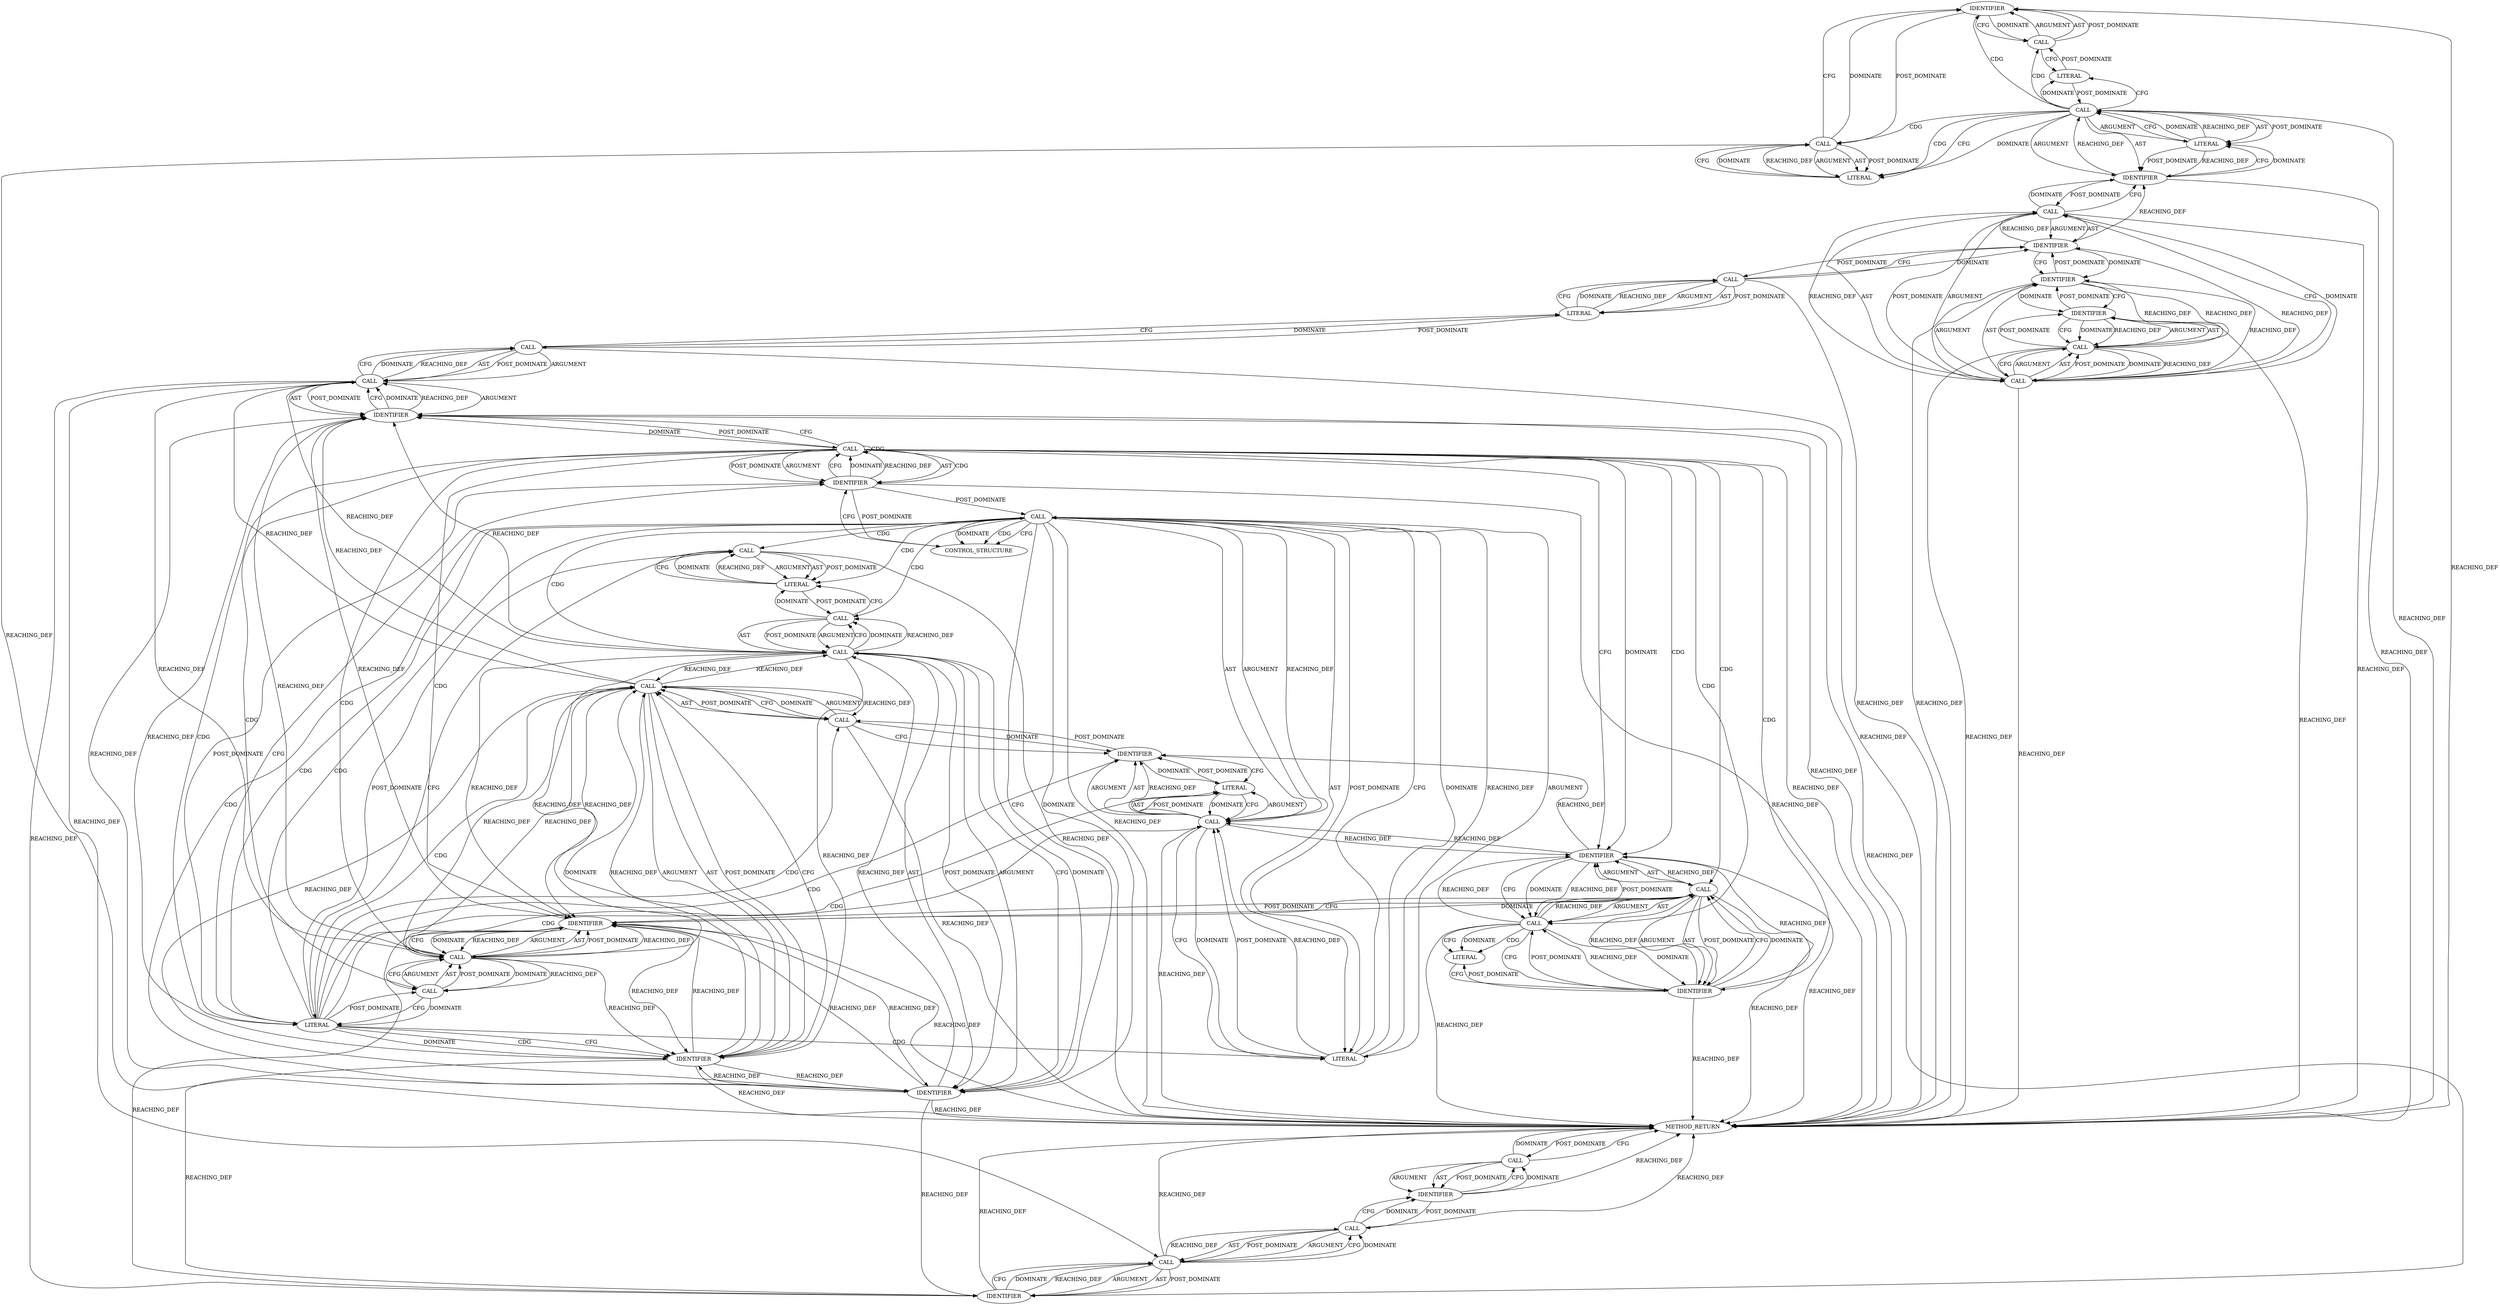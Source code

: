 digraph {
  68719476761[label=IDENTIFIER ARGUMENT_INDEX="1" CODE="EXIT_FAILURE" COLUMN_NUMBER="14" LINE_NUMBER="60" NAME="EXIT_FAILURE" ORDER="1" TYPE_FULL_NAME="ANY"]
  90194313223[label=LITERAL ARGUMENT_INDEX="1" CODE="1024" COLUMN_NUMBER="26" LINE_NUMBER="37" ORDER="1" TYPE_FULL_NAME="int"]
  68719476760[label=IDENTIFIER ARGUMENT_INDEX="1" CODE="res" COLUMN_NUMBER="9" LINE_NUMBER="57" NAME="res" ORDER="1" TYPE_FULL_NAME="int"]
  68719476749[label=IDENTIFIER ARGUMENT_INDEX="1" CODE="time_to_exit" COLUMN_NUMBER="13" LINE_NUMBER="35" NAME="time_to_exit" ORDER="1" TYPE_FULL_NAME="int"]
  30064771096[label=CALL ARGUMENT_INDEX="1" CODE="&work_mutex" COLUMN_NUMBER="32" DISPATCH_TYPE="STATIC_DISPATCH" LINE_NUMBER="41" METHOD_FULL_NAME="<operator>.addressOf" NAME="<operator>.addressOf" ORDER="1" SIGNATURE="" TYPE_FULL_NAME="ANY"]
  47244640262[label=CONTROL_STRUCTURE ARGUMENT_INDEX="-1" CODE="break;" COLUMN_NUMBER="17" CONTROL_STRUCTURE_TYPE="BREAK" LINE_NUMBER="49" ORDER="1" PARSER_TYPE_NAME="CASTBreakStatement"]
  68719476756[label=IDENTIFIER ARGUMENT_INDEX="1" CODE="work_mutex" COLUMN_NUMBER="27" LINE_NUMBER="54" NAME="work_mutex" ORDER="1" TYPE_FULL_NAME="pthread_mutex_t"]
  30064771101[label=CALL ARGUMENT_INDEX="-1" CODE="sleep(1)" COLUMN_NUMBER="17" DISPATCH_TYPE="STATIC_DISPATCH" LINE_NUMBER="45" METHOD_FULL_NAME="sleep" NAME="sleep" ORDER="2" SIGNATURE="" TYPE_FULL_NAME="ANY"]
  68719476759[label=IDENTIFIER ARGUMENT_INDEX="1" CODE="thread_result" COLUMN_NUMBER="35" LINE_NUMBER="56" NAME="thread_result" ORDER="1" TYPE_FULL_NAME="void*"]
  68719476758[label=IDENTIFIER ARGUMENT_INDEX="1" CODE="a_thread" COLUMN_NUMBER="24" LINE_NUMBER="56" NAME="a_thread" ORDER="1" TYPE_FULL_NAME="pthread_t"]
  30064771097[label=CALL ARGUMENT_INDEX="-1"]
  30064771103[label=CALL ARGUMENT_INDEX="1" CODE="&work_mutex" COLUMN_NUMBER="26" DISPATCH_TYPE="STATIC_DISPATCH" LINE_NUMBER="54" METHOD_FULL_NAME="<operator>.addressOf" NAME="<operator>.addressOf" ORDER="1" SIGNATURE="" TYPE_FULL_NAME="ANY"]
  90194313230[label=LITERAL ARGUMENT_INDEX="1" CODE="" COLUMN_NUMBER="16" LINE_NUMBER="59" ORDER="1" TYPE_FULL_NAME="char*"]
  30064771091[label=CALL ARGUMENT_INDEX="-1" CODE="fgets(work_area, WORK_SIZE, stdin)" COLUMN_NUMBER="9" DISPATCH_TYPE="STATIC_DISPATCH" LINE_NUMBER="37" METHOD_FULL_NAME="fgets" NAME="fgets" ORDER="1" SIGNATURE="" TYPE_FULL_NAME="ANY"]
  30064771106[label=CALL ARGUMENT_INDEX="2" CODE="pthread_join(a_thread, &thread_result)" COLUMN_NUMBER="11" DISPATCH_TYPE="STATIC_DISPATCH" LINE_NUMBER="56" METHOD_FULL_NAME="pthread_join" NAME="pthread_join" ORDER="2" SIGNATURE="" TYPE_FULL_NAME="ANY"]
  30064771114[label=CALL ARGUMENT_INDEX="-1" CODE="exit(EXIT_SUCCESS)" COLUMN_NUMBER="5" DISPATCH_TYPE="STATIC_DISPATCH" LINE_NUMBER="65" METHOD_FULL_NAME="exit" NAME="exit" ORDER="17" SIGNATURE="" TYPE_FULL_NAME="ANY"]
  30064771102[label=CALL ARGUMENT_INDEX="-1" CODE="pthread_mutex_unlock(&work_mutex)" COLUMN_NUMBER="5" DISPATCH_TYPE="STATIC_DISPATCH" LINE_NUMBER="54" METHOD_FULL_NAME="pthread_mutex_unlock" NAME="pthread_mutex_unlock" ORDER="11" SIGNATURE="" TYPE_FULL_NAME="ANY"]
  68719476752[label=IDENTIFIER ARGUMENT_INDEX="1" CODE="work_mutex" COLUMN_NUMBER="31" LINE_NUMBER="38" NAME="work_mutex" ORDER="1" TYPE_FULL_NAME="pthread_mutex_t"]
  30064771093[label=CALL ARGUMENT_INDEX="-1" CODE="pthread_mutex_unlock(&work_mutex)" COLUMN_NUMBER="9" DISPATCH_TYPE="STATIC_DISPATCH" LINE_NUMBER="38" METHOD_FULL_NAME="pthread_mutex_unlock" NAME="pthread_mutex_unlock" ORDER="2" SIGNATURE="" TYPE_FULL_NAME="ANY"]
  30064771113[label=CALL ARGUMENT_INDEX="1" CODE="&work_mutex" COLUMN_NUMBER="27" DISPATCH_TYPE="STATIC_DISPATCH" LINE_NUMBER="64" METHOD_FULL_NAME="<operator>.addressOf" NAME="<operator>.addressOf" ORDER="1" SIGNATURE="" TYPE_FULL_NAME="ANY"]
  30064771109[label=CALL ARGUMENT_INDEX="-1" CODE="perror(" COLUMN_NUMBER="9" DISPATCH_TYPE="STATIC_DISPATCH" LINE_NUMBER="59" METHOD_FULL_NAME="perror" NAME="perror" ORDER="1" SIGNATURE="" TYPE_FULL_NAME="ANY"]
  68719476762[label=IDENTIFIER ARGUMENT_INDEX="1" CODE="work_mutex" COLUMN_NUMBER="28" LINE_NUMBER="64" NAME="work_mutex" ORDER="1" TYPE_FULL_NAME="pthread_mutex_t"]
  68719476755[label=IDENTIFIER ARGUMENT_INDEX="1" CODE="work_mutex" COLUMN_NUMBER="39" LINE_NUMBER="44" NAME="work_mutex" ORDER="1" TYPE_FULL_NAME="pthread_mutex_t"]
  30064771098[label=CALL ARGUMENT_INDEX="1"]
  68719476763[label=IDENTIFIER ARGUMENT_INDEX="1" CODE="EXIT_SUCCESS" COLUMN_NUMBER="10" LINE_NUMBER="65" NAME="EXIT_SUCCESS" ORDER="1" TYPE_FULL_NAME="ANY"]
  30064771110[label=CALL ARGUMENT_INDEX="-1" CODE="exit(EXIT_FAILURE)" COLUMN_NUMBER="9" DISPATCH_TYPE="STATIC_DISPATCH" LINE_NUMBER="60" METHOD_FULL_NAME="exit" NAME="exit" ORDER="2" SIGNATURE="" TYPE_FULL_NAME="ANY"]
  30064771107[label=CALL ARGUMENT_INDEX="2" CODE="&thread_result" COLUMN_NUMBER="34" DISPATCH_TYPE="STATIC_DISPATCH" LINE_NUMBER="56" METHOD_FULL_NAME="<operator>.addressOf" NAME="<operator>.addressOf" ORDER="2" SIGNATURE="" TYPE_FULL_NAME="ANY"]
  128849018880[label=METHOD_RETURN CODE="RET" COLUMN_NUMBER="1" EVALUATION_STRATEGY="BY_VALUE" LINE_NUMBER="14" ORDER="2" TYPE_FULL_NAME="int"]
  68719476750[label=IDENTIFIER ARGUMENT_INDEX="1" CODE="work_area" COLUMN_NUMBER="15" LINE_NUMBER="37" NAME="work_area" ORDER="1"]
  68719476751[label=IDENTIFIER ARGUMENT_INDEX="3" CODE="stdin" COLUMN_NUMBER="37" LINE_NUMBER="37" NAME="stdin" ORDER="3" TYPE_FULL_NAME="ANY"]
  90194313227[label=LITERAL ARGUMENT_INDEX="1" CODE="1" COLUMN_NUMBER="23" LINE_NUMBER="45" ORDER="1" TYPE_FULL_NAME="int"]
  90194313224[label=LITERAL ARGUMENT_INDEX="-1" CODE="1" COLUMN_NUMBER="16" LINE_NUMBER="39" ORDER="1" TYPE_FULL_NAME="int"]
  68719476754[label=IDENTIFIER ARGUMENT_INDEX="1" CODE="work_area" COLUMN_NUMBER="17" LINE_NUMBER="42" NAME="work_area" ORDER="1"]
  90194313231[label=LITERAL ARGUMENT_INDEX="1" CODE="" COLUMN_NUMBER="12" LINE_NUMBER="63" ORDER="1" TYPE_FULL_NAME="char*"]
  30064771092[label=CALL ARGUMENT_INDEX="2" CODE="WORK_SIZE" COLUMN_NUMBER="26" DISPATCH_TYPE="INLINED" LINE_NUMBER="37" METHOD_FULL_NAME="mutexex.c:10:10:WORK_SIZE:0" NAME="WORK_SIZE" ORDER="2" SIGNATURE="" TYPE_FULL_NAME="int"]
  30064771094[label=CALL ARGUMENT_INDEX="1" CODE="&work_mutex" COLUMN_NUMBER="30" DISPATCH_TYPE="STATIC_DISPATCH" LINE_NUMBER="38" METHOD_FULL_NAME="<operator>.addressOf" NAME="<operator>.addressOf" ORDER="1" SIGNATURE="" TYPE_FULL_NAME="ANY"]
  30064771104[label=CALL ARGUMENT_INDEX="-1" CODE="printf(" COLUMN_NUMBER="5" DISPATCH_TYPE="STATIC_DISPATCH" LINE_NUMBER="55" METHOD_FULL_NAME="printf" NAME="printf" ORDER="12" SIGNATURE="" TYPE_FULL_NAME="ANY"]
  30064771105[label=CALL ARGUMENT_INDEX="-1" CODE="res = pthread_join(a_thread, &thread_result)" COLUMN_NUMBER="5" DISPATCH_TYPE="STATIC_DISPATCH" LINE_NUMBER="56" METHOD_FULL_NAME="<operator>.assignment" NAME="<operator>.assignment" ORDER="13" SIGNATURE="" TYPE_FULL_NAME="ANY"]
  90194313229[label=LITERAL ARGUMENT_INDEX="2" CODE="0" COLUMN_NUMBER="16" LINE_NUMBER="57" ORDER="2" TYPE_FULL_NAME="int"]
  68719476753[label=IDENTIFIER ARGUMENT_INDEX="1" CODE="work_mutex" COLUMN_NUMBER="33" LINE_NUMBER="41" NAME="work_mutex" ORDER="1" TYPE_FULL_NAME="pthread_mutex_t"]
  90194313226[label=LITERAL ARGUMENT_INDEX="2" CODE="'\0'" COLUMN_NUMBER="33" LINE_NUMBER="42" ORDER="2" TYPE_FULL_NAME="char"]
  30064771095[label=CALL ARGUMENT_INDEX="-1" CODE="pthread_mutex_lock(&work_mutex)" COLUMN_NUMBER="13" DISPATCH_TYPE="STATIC_DISPATCH" LINE_NUMBER="41" METHOD_FULL_NAME="pthread_mutex_lock" NAME="pthread_mutex_lock" ORDER="1" SIGNATURE="" TYPE_FULL_NAME="ANY"]
  30064771112[label=CALL ARGUMENT_INDEX="-1" CODE="pthread_mutex_destroy(&work_mutex)" COLUMN_NUMBER="5" DISPATCH_TYPE="STATIC_DISPATCH" LINE_NUMBER="64" METHOD_FULL_NAME="pthread_mutex_destroy" NAME="pthread_mutex_destroy" ORDER="16" SIGNATURE="" TYPE_FULL_NAME="ANY"]
  30064771090[label=CALL ARGUMENT_INDEX="-1" CODE="!time_to_exit" COLUMN_NUMBER="12" DISPATCH_TYPE="STATIC_DISPATCH" LINE_NUMBER="35" METHOD_FULL_NAME="<operator>.logicalNot" NAME="<operator>.logicalNot" ORDER="1" SIGNATURE="" TYPE_FULL_NAME="ANY"]
  30064771108[label=CALL ARGUMENT_INDEX="-1" CODE="res != 0" COLUMN_NUMBER="9" DISPATCH_TYPE="STATIC_DISPATCH" LINE_NUMBER="57" METHOD_FULL_NAME="<operator>.notEquals" NAME="<operator>.notEquals" ORDER="1" SIGNATURE="" TYPE_FULL_NAME="ANY"]
  30064771100[label=CALL ARGUMENT_INDEX="1" CODE="&work_mutex" COLUMN_NUMBER="38" DISPATCH_TYPE="STATIC_DISPATCH" LINE_NUMBER="44" METHOD_FULL_NAME="<operator>.addressOf" NAME="<operator>.addressOf" ORDER="1" SIGNATURE="" TYPE_FULL_NAME="ANY"]
  30064771099[label=CALL ARGUMENT_INDEX="-1" CODE="pthread_mutex_unlock(&work_mutex)" COLUMN_NUMBER="17" DISPATCH_TYPE="STATIC_DISPATCH" LINE_NUMBER="44" METHOD_FULL_NAME="pthread_mutex_unlock" NAME="pthread_mutex_unlock" ORDER="1" SIGNATURE="" TYPE_FULL_NAME="ANY"]
  68719476757[label=IDENTIFIER ARGUMENT_INDEX="1" CODE="res" COLUMN_NUMBER="5" LINE_NUMBER="56" NAME="res" ORDER="1" TYPE_FULL_NAME="int"]
  90194313225[label=LITERAL ARGUMENT_INDEX="2" CODE="0" COLUMN_NUMBER="27" LINE_NUMBER="42" ORDER="2" TYPE_FULL_NAME="int"]
  90194313228[label=LITERAL ARGUMENT_INDEX="1" CODE="" COLUMN_NUMBER="12" LINE_NUMBER="55" ORDER="1" TYPE_FULL_NAME="char*"]
  30064771090 -> 68719476749 [label=ARGUMENT]
  30064771090 -> 68719476749 [label=AST]
  30064771090 -> 30064771090 [label=CDG]
  30064771090 -> 30064771092 [label=CDG]
  30064771090 -> 30064771091 [label=CDG]
  30064771090 -> 30064771094 [label=CDG]
  30064771090 -> 30064771093 [label=CDG]
  30064771090 -> 90194313224 [label=CDG]
  30064771090 -> 68719476749 [label=CDG]
  30064771090 -> 68719476751 [label=CDG]
  30064771090 -> 68719476750 [label=CDG]
  30064771090 -> 68719476752 [label=CDG]
  30064771090 -> 68719476750 [label=CFG]
  30064771090 -> 68719476756 [label=CFG]
  30064771090 -> 68719476750 [label=DOMINATE]
  30064771090 -> 68719476756 [label=DOMINATE]
  30064771090 -> 68719476749 [label=POST_DOMINATE]
  30064771090 -> 128849018880 [label=REACHING_DEF]
  30064771091 -> 68719476750 [label=ARGUMENT]
  30064771091 -> 30064771092 [label=ARGUMENT]
  30064771091 -> 68719476751 [label=ARGUMENT]
  30064771091 -> 68719476750 [label=AST]
  30064771091 -> 30064771092 [label=AST]
  30064771091 -> 68719476751 [label=AST]
  30064771091 -> 68719476752 [label=CFG]
  30064771091 -> 68719476752 [label=DOMINATE]
  30064771091 -> 68719476751 [label=POST_DOMINATE]
  30064771091 -> 128849018880 [label=REACHING_DEF]
  30064771092 -> 90194313223 [label=CDG]
  30064771092 -> 90194313223 [label=CFG]
  30064771092 -> 68719476751 [label=CFG]
  30064771092 -> 68719476751 [label=DOMINATE]
  30064771092 -> 90194313223 [label=DOMINATE]
  30064771092 -> 68719476750 [label=POST_DOMINATE]
  30064771092 -> 68719476750 [label=REACHING_DEF]
  30064771092 -> 30064771091 [label=REACHING_DEF]
  30064771092 -> 128849018880 [label=REACHING_DEF]
  30064771093 -> 30064771094 [label=ARGUMENT]
  30064771093 -> 30064771094 [label=AST]
  30064771093 -> 90194313224 [label=CFG]
  30064771093 -> 90194313224 [label=DOMINATE]
  30064771093 -> 30064771094 [label=POST_DOMINATE]
  30064771094 -> 68719476752 [label=ARGUMENT]
  30064771094 -> 68719476752 [label=AST]
  30064771094 -> 30064771093 [label=CFG]
  30064771094 -> 30064771093 [label=DOMINATE]
  30064771094 -> 68719476752 [label=POST_DOMINATE]
  30064771094 -> 68719476753 [label=REACHING_DEF]
  30064771094 -> 30064771103 [label=REACHING_DEF]
  30064771094 -> 30064771096 [label=REACHING_DEF]
  30064771094 -> 30064771093 [label=REACHING_DEF]
  30064771094 -> 68719476752 [label=REACHING_DEF]
  30064771094 -> 68719476756 [label=REACHING_DEF]
  30064771095 -> 30064771096 [label=ARGUMENT]
  30064771095 -> 30064771096 [label=AST]
  30064771095 -> 68719476754 [label=CFG]
  30064771095 -> 68719476754 [label=DOMINATE]
  30064771095 -> 30064771096 [label=POST_DOMINATE]
  30064771095 -> 128849018880 [label=REACHING_DEF]
  30064771096 -> 68719476753 [label=ARGUMENT]
  30064771096 -> 68719476753 [label=AST]
  30064771096 -> 30064771095 [label=CFG]
  30064771096 -> 30064771095 [label=DOMINATE]
  30064771096 -> 68719476753 [label=POST_DOMINATE]
  30064771096 -> 30064771103 [label=REACHING_DEF]
  30064771096 -> 30064771095 [label=REACHING_DEF]
  30064771096 -> 68719476755 [label=REACHING_DEF]
  30064771096 -> 30064771100 [label=REACHING_DEF]
  30064771096 -> 30064771094 [label=REACHING_DEF]
  30064771096 -> 68719476752 [label=REACHING_DEF]
  30064771096 -> 68719476756 [label=REACHING_DEF]
  30064771097 -> 30064771098 [label=ARGUMENT]
  30064771097 -> 90194313226 [label=ARGUMENT]
  30064771097 -> 30064771098 [label=AST]
  30064771097 -> 90194313226 [label=AST]
  30064771097 -> 90194313227 [label=CDG]
  30064771097 -> 47244640262 [label=CDG]
  30064771097 -> 90194313224 [label=CDG]
  30064771097 -> 30064771100 [label=CDG]
  30064771097 -> 30064771099 [label=CDG]
  30064771097 -> 30064771101 [label=CDG]
  30064771097 -> 68719476755 [label=CDG]
  30064771097 -> 68719476755 [label=CFG]
  30064771097 -> 47244640262 [label=CFG]
  30064771097 -> 68719476755 [label=DOMINATE]
  30064771097 -> 47244640262 [label=DOMINATE]
  30064771097 -> 90194313226 [label=POST_DOMINATE]
  30064771097 -> 128849018880 [label=REACHING_DEF]
  30064771098 -> 68719476754 [label=ARGUMENT]
  30064771098 -> 90194313225 [label=ARGUMENT]
  30064771098 -> 68719476754 [label=AST]
  30064771098 -> 90194313225 [label=AST]
  30064771098 -> 90194313226 [label=CFG]
  30064771098 -> 90194313226 [label=DOMINATE]
  30064771098 -> 90194313225 [label=POST_DOMINATE]
  30064771098 -> 68719476754 [label=REACHING_DEF]
  30064771098 -> 68719476750 [label=REACHING_DEF]
  30064771098 -> 30064771097 [label=REACHING_DEF]
  30064771098 -> 128849018880 [label=REACHING_DEF]
  30064771099 -> 30064771100 [label=ARGUMENT]
  30064771099 -> 30064771100 [label=AST]
  30064771099 -> 90194313227 [label=CFG]
  30064771099 -> 90194313227 [label=DOMINATE]
  30064771099 -> 30064771100 [label=POST_DOMINATE]
  30064771100 -> 68719476755 [label=ARGUMENT]
  30064771100 -> 68719476755 [label=AST]
  30064771100 -> 30064771099 [label=CFG]
  30064771100 -> 30064771099 [label=DOMINATE]
  30064771100 -> 68719476755 [label=POST_DOMINATE]
  30064771100 -> 68719476753 [label=REACHING_DEF]
  30064771100 -> 30064771103 [label=REACHING_DEF]
  30064771100 -> 30064771096 [label=REACHING_DEF]
  30064771100 -> 30064771099 [label=REACHING_DEF]
  30064771100 -> 30064771094 [label=REACHING_DEF]
  30064771100 -> 68719476752 [label=REACHING_DEF]
  30064771100 -> 68719476756 [label=REACHING_DEF]
  30064771101 -> 90194313227 [label=ARGUMENT]
  30064771101 -> 90194313227 [label=AST]
  30064771101 -> 90194313224 [label=CFG]
  30064771101 -> 90194313227 [label=POST_DOMINATE]
  30064771101 -> 128849018880 [label=REACHING_DEF]
  30064771102 -> 30064771103 [label=ARGUMENT]
  30064771102 -> 30064771103 [label=AST]
  30064771102 -> 90194313228 [label=CFG]
  30064771102 -> 90194313228 [label=DOMINATE]
  30064771102 -> 30064771103 [label=POST_DOMINATE]
  30064771102 -> 128849018880 [label=REACHING_DEF]
  30064771103 -> 68719476756 [label=ARGUMENT]
  30064771103 -> 68719476756 [label=AST]
  30064771103 -> 30064771102 [label=CFG]
  30064771103 -> 30064771102 [label=DOMINATE]
  30064771103 -> 68719476756 [label=POST_DOMINATE]
  30064771103 -> 30064771102 [label=REACHING_DEF]
  30064771103 -> 68719476762 [label=REACHING_DEF]
  30064771103 -> 30064771113 [label=REACHING_DEF]
  30064771104 -> 90194313228 [label=ARGUMENT]
  30064771104 -> 90194313228 [label=AST]
  30064771104 -> 68719476757 [label=CFG]
  30064771104 -> 68719476757 [label=DOMINATE]
  30064771104 -> 90194313228 [label=POST_DOMINATE]
  30064771104 -> 128849018880 [label=REACHING_DEF]
  30064771105 -> 68719476757 [label=ARGUMENT]
  30064771105 -> 30064771106 [label=ARGUMENT]
  30064771105 -> 68719476757 [label=AST]
  30064771105 -> 30064771106 [label=AST]
  30064771105 -> 68719476760 [label=CFG]
  30064771105 -> 68719476760 [label=DOMINATE]
  30064771105 -> 30064771106 [label=POST_DOMINATE]
  30064771105 -> 128849018880 [label=REACHING_DEF]
  30064771106 -> 68719476758 [label=ARGUMENT]
  30064771106 -> 30064771107 [label=ARGUMENT]
  30064771106 -> 68719476758 [label=AST]
  30064771106 -> 30064771107 [label=AST]
  30064771106 -> 30064771105 [label=CFG]
  30064771106 -> 30064771105 [label=DOMINATE]
  30064771106 -> 30064771107 [label=POST_DOMINATE]
  30064771106 -> 68719476757 [label=REACHING_DEF]
  30064771106 -> 30064771105 [label=REACHING_DEF]
  30064771106 -> 128849018880 [label=REACHING_DEF]
  30064771107 -> 68719476759 [label=ARGUMENT]
  30064771107 -> 68719476759 [label=AST]
  30064771107 -> 30064771106 [label=CFG]
  30064771107 -> 30064771106 [label=DOMINATE]
  30064771107 -> 68719476759 [label=POST_DOMINATE]
  30064771107 -> 68719476758 [label=REACHING_DEF]
  30064771107 -> 30064771106 [label=REACHING_DEF]
  30064771107 -> 128849018880 [label=REACHING_DEF]
  30064771108 -> 68719476760 [label=ARGUMENT]
  30064771108 -> 90194313229 [label=ARGUMENT]
  30064771108 -> 68719476760 [label=AST]
  30064771108 -> 90194313229 [label=AST]
  30064771108 -> 90194313230 [label=CDG]
  30064771108 -> 68719476761 [label=CDG]
  30064771108 -> 30064771110 [label=CDG]
  30064771108 -> 30064771109 [label=CDG]
  30064771108 -> 90194313230 [label=CFG]
  30064771108 -> 90194313231 [label=CFG]
  30064771108 -> 90194313231 [label=DOMINATE]
  30064771108 -> 90194313230 [label=DOMINATE]
  30064771108 -> 90194313229 [label=POST_DOMINATE]
  30064771108 -> 128849018880 [label=REACHING_DEF]
  30064771109 -> 90194313230 [label=ARGUMENT]
  30064771109 -> 90194313230 [label=AST]
  30064771109 -> 68719476761 [label=CFG]
  30064771109 -> 68719476761 [label=DOMINATE]
  30064771109 -> 90194313230 [label=POST_DOMINATE]
  30064771109 -> 128849018880 [label=REACHING_DEF]
  30064771110 -> 68719476761 [label=ARGUMENT]
  30064771110 -> 68719476761 [label=AST]
  30064771110 -> 90194313231 [label=CFG]
  30064771110 -> 68719476761 [label=POST_DOMINATE]
  30064771112 -> 30064771113 [label=ARGUMENT]
  30064771112 -> 30064771113 [label=AST]
  30064771112 -> 68719476763 [label=CFG]
  30064771112 -> 68719476763 [label=DOMINATE]
  30064771112 -> 30064771113 [label=POST_DOMINATE]
  30064771112 -> 128849018880 [label=REACHING_DEF]
  30064771113 -> 68719476762 [label=ARGUMENT]
  30064771113 -> 68719476762 [label=AST]
  30064771113 -> 30064771112 [label=CFG]
  30064771113 -> 30064771112 [label=DOMINATE]
  30064771113 -> 68719476762 [label=POST_DOMINATE]
  30064771113 -> 30064771112 [label=REACHING_DEF]
  30064771113 -> 128849018880 [label=REACHING_DEF]
  30064771114 -> 68719476763 [label=ARGUMENT]
  30064771114 -> 68719476763 [label=AST]
  30064771114 -> 128849018880 [label=CFG]
  30064771114 -> 128849018880 [label=DOMINATE]
  30064771114 -> 68719476763 [label=POST_DOMINATE]
  47244640262 -> 68719476749 [label=CFG]
  68719476749 -> 30064771090 [label=CFG]
  68719476749 -> 30064771090 [label=DOMINATE]
  68719476749 -> 30064771097 [label=POST_DOMINATE]
  68719476749 -> 90194313224 [label=POST_DOMINATE]
  68719476749 -> 47244640262 [label=POST_DOMINATE]
  68719476749 -> 30064771090 [label=REACHING_DEF]
  68719476749 -> 128849018880 [label=REACHING_DEF]
  68719476750 -> 30064771092 [label=CFG]
  68719476750 -> 30064771092 [label=DOMINATE]
  68719476750 -> 68719476754 [label=REACHING_DEF]
  68719476750 -> 30064771092 [label=REACHING_DEF]
  68719476750 -> 30064771091 [label=REACHING_DEF]
  68719476750 -> 30064771098 [label=REACHING_DEF]
  68719476750 -> 128849018880 [label=REACHING_DEF]
  68719476751 -> 30064771091 [label=CFG]
  68719476751 -> 30064771091 [label=DOMINATE]
  68719476751 -> 30064771092 [label=POST_DOMINATE]
  68719476751 -> 90194313223 [label=POST_DOMINATE]
  68719476751 -> 68719476750 [label=REACHING_DEF]
  68719476751 -> 30064771092 [label=REACHING_DEF]
  68719476751 -> 30064771091 [label=REACHING_DEF]
  68719476751 -> 128849018880 [label=REACHING_DEF]
  68719476752 -> 30064771094 [label=CFG]
  68719476752 -> 30064771094 [label=DOMINATE]
  68719476752 -> 30064771091 [label=POST_DOMINATE]
  68719476752 -> 68719476753 [label=REACHING_DEF]
  68719476752 -> 68719476762 [label=REACHING_DEF]
  68719476752 -> 68719476755 [label=REACHING_DEF]
  68719476752 -> 30064771094 [label=REACHING_DEF]
  68719476752 -> 68719476756 [label=REACHING_DEF]
  68719476752 -> 128849018880 [label=REACHING_DEF]
  68719476753 -> 30064771096 [label=CFG]
  68719476753 -> 30064771096 [label=DOMINATE]
  68719476753 -> 30064771096 [label=REACHING_DEF]
  68719476753 -> 68719476762 [label=REACHING_DEF]
  68719476753 -> 68719476755 [label=REACHING_DEF]
  68719476753 -> 68719476752 [label=REACHING_DEF]
  68719476753 -> 68719476756 [label=REACHING_DEF]
  68719476753 -> 128849018880 [label=REACHING_DEF]
  68719476754 -> 90194313225 [label=CFG]
  68719476754 -> 90194313225 [label=DOMINATE]
  68719476754 -> 30064771095 [label=POST_DOMINATE]
  68719476755 -> 30064771100 [label=CFG]
  68719476755 -> 30064771100 [label=DOMINATE]
  68719476755 -> 68719476753 [label=REACHING_DEF]
  68719476755 -> 68719476762 [label=REACHING_DEF]
  68719476755 -> 30064771100 [label=REACHING_DEF]
  68719476755 -> 68719476752 [label=REACHING_DEF]
  68719476755 -> 68719476756 [label=REACHING_DEF]
  68719476755 -> 128849018880 [label=REACHING_DEF]
  68719476756 -> 30064771103 [label=CFG]
  68719476756 -> 30064771103 [label=DOMINATE]
  68719476756 -> 30064771090 [label=POST_DOMINATE]
  68719476756 -> 68719476762 [label=REACHING_DEF]
  68719476756 -> 30064771103 [label=REACHING_DEF]
  68719476756 -> 128849018880 [label=REACHING_DEF]
  68719476757 -> 68719476758 [label=CFG]
  68719476757 -> 68719476758 [label=DOMINATE]
  68719476757 -> 30064771104 [label=POST_DOMINATE]
  68719476757 -> 30064771105 [label=REACHING_DEF]
  68719476757 -> 68719476760 [label=REACHING_DEF]
  68719476758 -> 68719476759 [label=CFG]
  68719476758 -> 68719476759 [label=DOMINATE]
  68719476758 -> 68719476757 [label=POST_DOMINATE]
  68719476758 -> 30064771107 [label=REACHING_DEF]
  68719476758 -> 30064771106 [label=REACHING_DEF]
  68719476758 -> 128849018880 [label=REACHING_DEF]
  68719476759 -> 30064771107 [label=CFG]
  68719476759 -> 30064771107 [label=DOMINATE]
  68719476759 -> 68719476758 [label=POST_DOMINATE]
  68719476759 -> 30064771107 [label=REACHING_DEF]
  68719476759 -> 128849018880 [label=REACHING_DEF]
  68719476760 -> 90194313229 [label=CFG]
  68719476760 -> 90194313229 [label=DOMINATE]
  68719476760 -> 30064771105 [label=POST_DOMINATE]
  68719476760 -> 30064771108 [label=REACHING_DEF]
  68719476760 -> 128849018880 [label=REACHING_DEF]
  68719476761 -> 30064771110 [label=CFG]
  68719476761 -> 30064771110 [label=DOMINATE]
  68719476761 -> 30064771109 [label=POST_DOMINATE]
  68719476761 -> 128849018880 [label=REACHING_DEF]
  68719476762 -> 30064771113 [label=CFG]
  68719476762 -> 30064771113 [label=DOMINATE]
  68719476762 -> 30064771113 [label=REACHING_DEF]
  68719476762 -> 128849018880 [label=REACHING_DEF]
  68719476763 -> 30064771114 [label=CFG]
  68719476763 -> 30064771114 [label=DOMINATE]
  68719476763 -> 30064771112 [label=POST_DOMINATE]
  68719476763 -> 128849018880 [label=REACHING_DEF]
  90194313223 -> 68719476751 [label=CFG]
  90194313224 -> 30064771096 [label=CDG]
  90194313224 -> 30064771095 [label=CDG]
  90194313224 -> 30064771098 [label=CDG]
  90194313224 -> 30064771097 [label=CDG]
  90194313224 -> 90194313226 [label=CDG]
  90194313224 -> 90194313225 [label=CDG]
  90194313224 -> 68719476753 [label=CDG]
  90194313224 -> 68719476754 [label=CDG]
  90194313224 -> 68719476749 [label=CFG]
  90194313224 -> 68719476753 [label=CFG]
  90194313224 -> 68719476753 [label=DOMINATE]
  90194313224 -> 30064771101 [label=POST_DOMINATE]
  90194313224 -> 30064771093 [label=POST_DOMINATE]
  90194313225 -> 30064771098 [label=CFG]
  90194313225 -> 30064771098 [label=DOMINATE]
  90194313225 -> 68719476754 [label=POST_DOMINATE]
  90194313226 -> 30064771097 [label=CFG]
  90194313226 -> 30064771097 [label=DOMINATE]
  90194313226 -> 30064771098 [label=POST_DOMINATE]
  90194313226 -> 30064771098 [label=REACHING_DEF]
  90194313226 -> 30064771097 [label=REACHING_DEF]
  90194313227 -> 30064771101 [label=CFG]
  90194313227 -> 30064771101 [label=DOMINATE]
  90194313227 -> 30064771099 [label=POST_DOMINATE]
  90194313227 -> 30064771101 [label=REACHING_DEF]
  90194313228 -> 30064771104 [label=CFG]
  90194313228 -> 30064771104 [label=DOMINATE]
  90194313228 -> 30064771102 [label=POST_DOMINATE]
  90194313228 -> 30064771104 [label=REACHING_DEF]
  90194313229 -> 30064771108 [label=CFG]
  90194313229 -> 30064771108 [label=DOMINATE]
  90194313229 -> 68719476760 [label=POST_DOMINATE]
  90194313229 -> 68719476760 [label=REACHING_DEF]
  90194313229 -> 30064771108 [label=REACHING_DEF]
  90194313230 -> 30064771109 [label=CFG]
  90194313230 -> 30064771109 [label=DOMINATE]
  90194313230 -> 30064771109 [label=REACHING_DEF]
  90194313231 -> 30064771108 [label=POST_DOMINATE]
  90194313231 -> 30064771110 [label=POST_DOMINATE]
  128849018880 -> 30064771114 [label=POST_DOMINATE]
}